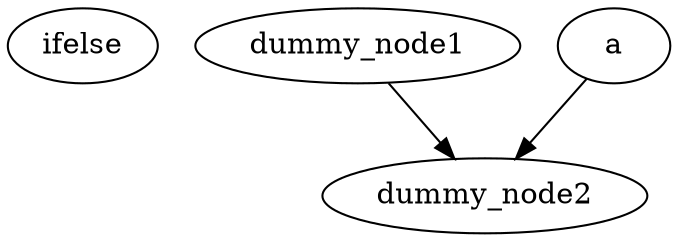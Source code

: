 // THIS IS A TEMPLATE FOR DOT

strict digraph ast {
	ifelse [label=ifelse];
	b [label=dummy_node1];
	node2 [label=dummy_node2];
	a -> node2 ;
	b -> node2 ;
}
